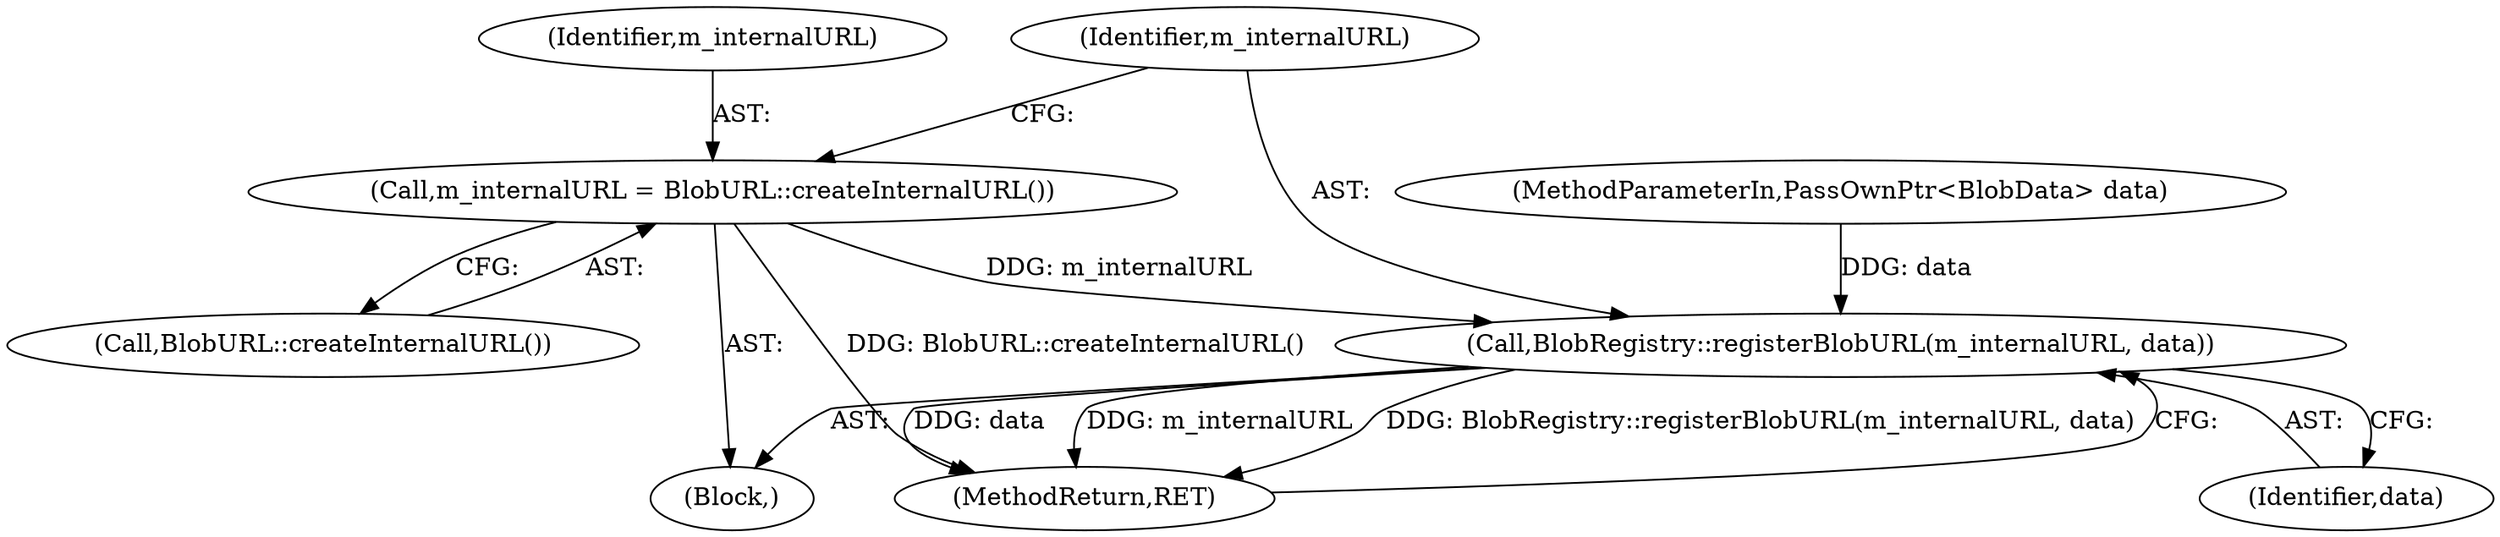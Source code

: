 digraph "0_Chrome_d0c31f0342cefc46a3b3d80359a9779d044d4c0d_19@API" {
"1000106" [label="(Call,m_internalURL = BlobURL::createInternalURL())"];
"1000109" [label="(Call,BlobRegistry::registerBlobURL(m_internalURL, data))"];
"1000101" [label="(MethodParameterIn,PassOwnPtr<BlobData> data)"];
"1000111" [label="(Identifier,data)"];
"1000108" [label="(Call,BlobURL::createInternalURL())"];
"1000110" [label="(Identifier,m_internalURL)"];
"1000107" [label="(Identifier,m_internalURL)"];
"1000109" [label="(Call,BlobRegistry::registerBlobURL(m_internalURL, data))"];
"1000103" [label="(Block,)"];
"1000112" [label="(MethodReturn,RET)"];
"1000106" [label="(Call,m_internalURL = BlobURL::createInternalURL())"];
"1000106" -> "1000103"  [label="AST: "];
"1000106" -> "1000108"  [label="CFG: "];
"1000107" -> "1000106"  [label="AST: "];
"1000108" -> "1000106"  [label="AST: "];
"1000110" -> "1000106"  [label="CFG: "];
"1000106" -> "1000112"  [label="DDG: BlobURL::createInternalURL()"];
"1000106" -> "1000109"  [label="DDG: m_internalURL"];
"1000109" -> "1000103"  [label="AST: "];
"1000109" -> "1000111"  [label="CFG: "];
"1000110" -> "1000109"  [label="AST: "];
"1000111" -> "1000109"  [label="AST: "];
"1000112" -> "1000109"  [label="CFG: "];
"1000109" -> "1000112"  [label="DDG: data"];
"1000109" -> "1000112"  [label="DDG: m_internalURL"];
"1000109" -> "1000112"  [label="DDG: BlobRegistry::registerBlobURL(m_internalURL, data)"];
"1000101" -> "1000109"  [label="DDG: data"];
}

